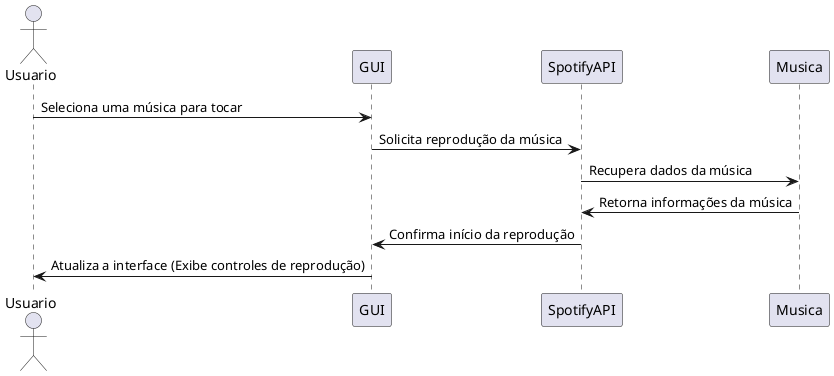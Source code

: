@startuml
actor Usuario
participant GUI
participant SpotifyAPI
participant Musica

Usuario -> GUI : Seleciona uma música para tocar
GUI -> SpotifyAPI : Solicita reprodução da música
SpotifyAPI -> Musica : Recupera dados da música
Musica -> SpotifyAPI : Retorna informações da música
SpotifyAPI -> GUI : Confirma início da reprodução
GUI -> Usuario : Atualiza a interface (Exibe controles de reprodução)
@enduml
